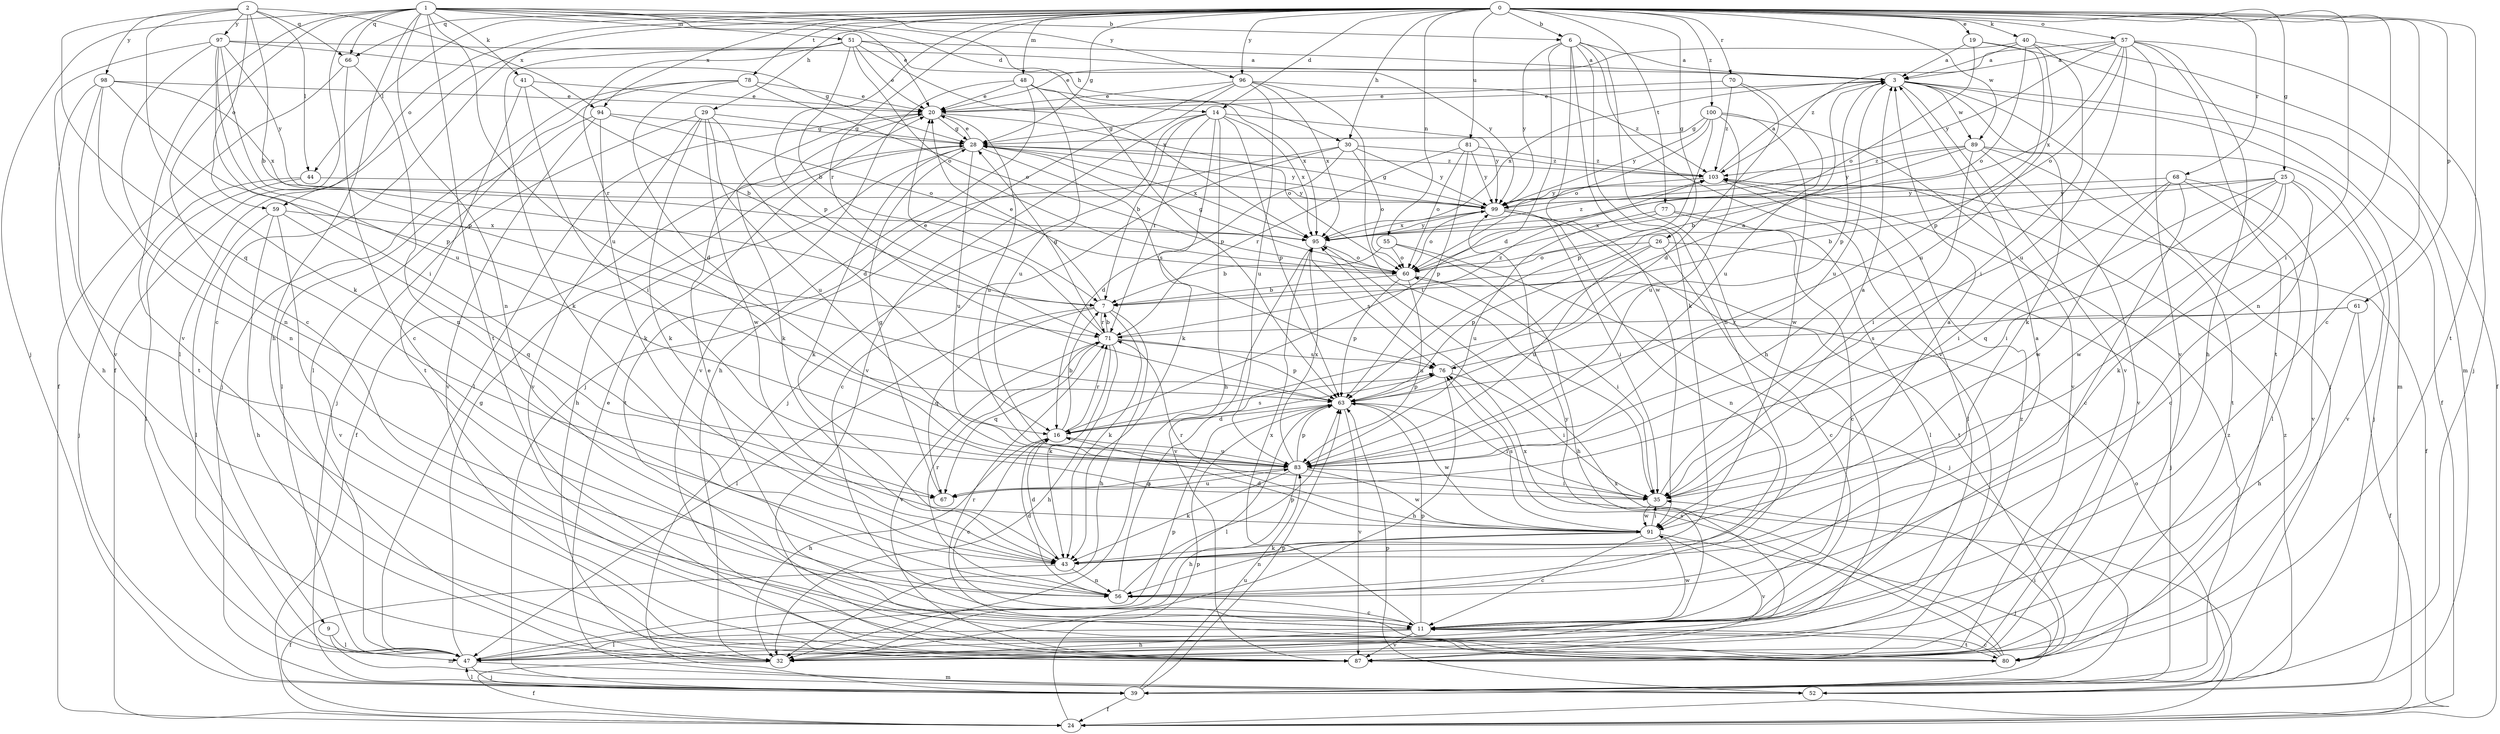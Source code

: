 strict digraph  {
0;
1;
2;
3;
6;
7;
9;
11;
14;
16;
19;
20;
24;
25;
26;
28;
29;
30;
32;
35;
39;
40;
41;
43;
44;
47;
48;
51;
52;
55;
56;
57;
59;
60;
61;
63;
66;
67;
68;
70;
71;
76;
77;
78;
80;
81;
83;
87;
89;
91;
94;
95;
96;
97;
98;
99;
100;
103;
0 -> 6  [label=b];
0 -> 9  [label=c];
0 -> 11  [label=c];
0 -> 14  [label=d];
0 -> 19  [label=e];
0 -> 25  [label=g];
0 -> 26  [label=g];
0 -> 28  [label=g];
0 -> 29  [label=h];
0 -> 30  [label=h];
0 -> 35  [label=i];
0 -> 40  [label=k];
0 -> 44  [label=l];
0 -> 48  [label=m];
0 -> 55  [label=n];
0 -> 56  [label=n];
0 -> 57  [label=o];
0 -> 59  [label=o];
0 -> 61  [label=p];
0 -> 63  [label=p];
0 -> 66  [label=q];
0 -> 68  [label=r];
0 -> 70  [label=r];
0 -> 71  [label=r];
0 -> 77  [label=t];
0 -> 78  [label=t];
0 -> 80  [label=t];
0 -> 81  [label=u];
0 -> 89  [label=w];
0 -> 94  [label=x];
0 -> 96  [label=y];
0 -> 100  [label=z];
1 -> 6  [label=b];
1 -> 11  [label=c];
1 -> 14  [label=d];
1 -> 20  [label=e];
1 -> 24  [label=f];
1 -> 30  [label=h];
1 -> 32  [label=h];
1 -> 39  [label=j];
1 -> 41  [label=k];
1 -> 51  [label=m];
1 -> 56  [label=n];
1 -> 66  [label=q];
1 -> 80  [label=t];
1 -> 83  [label=u];
1 -> 87  [label=v];
1 -> 96  [label=y];
2 -> 7  [label=b];
2 -> 43  [label=k];
2 -> 44  [label=l];
2 -> 59  [label=o];
2 -> 66  [label=q];
2 -> 67  [label=q];
2 -> 94  [label=x];
2 -> 97  [label=y];
2 -> 98  [label=y];
3 -> 20  [label=e];
3 -> 24  [label=f];
3 -> 39  [label=j];
3 -> 43  [label=k];
3 -> 52  [label=m];
3 -> 63  [label=p];
3 -> 83  [label=u];
3 -> 87  [label=v];
3 -> 89  [label=w];
3 -> 95  [label=x];
6 -> 3  [label=a];
6 -> 16  [label=d];
6 -> 32  [label=h];
6 -> 43  [label=k];
6 -> 56  [label=n];
6 -> 87  [label=v];
6 -> 91  [label=w];
6 -> 99  [label=y];
7 -> 20  [label=e];
7 -> 32  [label=h];
7 -> 43  [label=k];
7 -> 47  [label=l];
7 -> 67  [label=q];
7 -> 71  [label=r];
9 -> 47  [label=l];
9 -> 52  [label=m];
11 -> 20  [label=e];
11 -> 32  [label=h];
11 -> 47  [label=l];
11 -> 63  [label=p];
11 -> 80  [label=t];
11 -> 87  [label=v];
11 -> 91  [label=w];
11 -> 95  [label=x];
11 -> 99  [label=y];
14 -> 7  [label=b];
14 -> 28  [label=g];
14 -> 32  [label=h];
14 -> 39  [label=j];
14 -> 43  [label=k];
14 -> 63  [label=p];
14 -> 71  [label=r];
14 -> 95  [label=x];
14 -> 99  [label=y];
16 -> 7  [label=b];
16 -> 11  [label=c];
16 -> 32  [label=h];
16 -> 71  [label=r];
16 -> 76  [label=s];
16 -> 83  [label=u];
19 -> 3  [label=a];
19 -> 52  [label=m];
19 -> 60  [label=o];
19 -> 63  [label=p];
20 -> 28  [label=g];
20 -> 43  [label=k];
20 -> 47  [label=l];
20 -> 60  [label=o];
20 -> 83  [label=u];
24 -> 63  [label=p];
24 -> 95  [label=x];
25 -> 7  [label=b];
25 -> 11  [label=c];
25 -> 35  [label=i];
25 -> 43  [label=k];
25 -> 67  [label=q];
25 -> 87  [label=v];
25 -> 91  [label=w];
25 -> 99  [label=y];
26 -> 11  [label=c];
26 -> 39  [label=j];
26 -> 60  [label=o];
26 -> 63  [label=p];
26 -> 83  [label=u];
28 -> 20  [label=e];
28 -> 24  [label=f];
28 -> 32  [label=h];
28 -> 43  [label=k];
28 -> 76  [label=s];
28 -> 83  [label=u];
28 -> 95  [label=x];
28 -> 99  [label=y];
28 -> 103  [label=z];
29 -> 16  [label=d];
29 -> 28  [label=g];
29 -> 39  [label=j];
29 -> 43  [label=k];
29 -> 83  [label=u];
29 -> 87  [label=v];
29 -> 91  [label=w];
30 -> 11  [label=c];
30 -> 16  [label=d];
30 -> 60  [label=o];
30 -> 80  [label=t];
30 -> 99  [label=y];
30 -> 103  [label=z];
32 -> 24  [label=f];
35 -> 3  [label=a];
35 -> 91  [label=w];
39 -> 24  [label=f];
39 -> 47  [label=l];
39 -> 63  [label=p];
39 -> 83  [label=u];
39 -> 103  [label=z];
40 -> 3  [label=a];
40 -> 20  [label=e];
40 -> 24  [label=f];
40 -> 35  [label=i];
40 -> 60  [label=o];
40 -> 83  [label=u];
41 -> 7  [label=b];
41 -> 20  [label=e];
41 -> 35  [label=i];
41 -> 80  [label=t];
43 -> 3  [label=a];
43 -> 16  [label=d];
43 -> 24  [label=f];
43 -> 56  [label=n];
44 -> 39  [label=j];
44 -> 47  [label=l];
44 -> 99  [label=y];
47 -> 28  [label=g];
47 -> 39  [label=j];
47 -> 52  [label=m];
47 -> 63  [label=p];
47 -> 103  [label=z];
48 -> 20  [label=e];
48 -> 32  [label=h];
48 -> 63  [label=p];
48 -> 83  [label=u];
48 -> 87  [label=v];
48 -> 95  [label=x];
51 -> 3  [label=a];
51 -> 7  [label=b];
51 -> 20  [label=e];
51 -> 43  [label=k];
51 -> 47  [label=l];
51 -> 60  [label=o];
51 -> 71  [label=r];
51 -> 95  [label=x];
51 -> 99  [label=y];
52 -> 20  [label=e];
52 -> 60  [label=o];
52 -> 63  [label=p];
52 -> 103  [label=z];
55 -> 7  [label=b];
55 -> 32  [label=h];
55 -> 39  [label=j];
55 -> 60  [label=o];
56 -> 3  [label=a];
56 -> 11  [label=c];
56 -> 16  [label=d];
56 -> 63  [label=p];
56 -> 71  [label=r];
56 -> 76  [label=s];
57 -> 3  [label=a];
57 -> 32  [label=h];
57 -> 39  [label=j];
57 -> 60  [label=o];
57 -> 80  [label=t];
57 -> 83  [label=u];
57 -> 87  [label=v];
57 -> 95  [label=x];
57 -> 99  [label=y];
57 -> 103  [label=z];
59 -> 32  [label=h];
59 -> 47  [label=l];
59 -> 67  [label=q];
59 -> 87  [label=v];
59 -> 95  [label=x];
60 -> 7  [label=b];
60 -> 28  [label=g];
60 -> 35  [label=i];
60 -> 63  [label=p];
60 -> 83  [label=u];
61 -> 24  [label=f];
61 -> 32  [label=h];
61 -> 71  [label=r];
61 -> 76  [label=s];
63 -> 16  [label=d];
63 -> 35  [label=i];
63 -> 47  [label=l];
63 -> 87  [label=v];
63 -> 91  [label=w];
66 -> 11  [label=c];
66 -> 24  [label=f];
66 -> 56  [label=n];
67 -> 28  [label=g];
67 -> 83  [label=u];
68 -> 11  [label=c];
68 -> 35  [label=i];
68 -> 47  [label=l];
68 -> 87  [label=v];
68 -> 91  [label=w];
68 -> 99  [label=y];
70 -> 16  [label=d];
70 -> 20  [label=e];
70 -> 83  [label=u];
70 -> 103  [label=z];
71 -> 7  [label=b];
71 -> 20  [label=e];
71 -> 28  [label=g];
71 -> 32  [label=h];
71 -> 43  [label=k];
71 -> 63  [label=p];
71 -> 67  [label=q];
71 -> 76  [label=s];
71 -> 87  [label=v];
71 -> 103  [label=z];
76 -> 3  [label=a];
76 -> 32  [label=h];
76 -> 35  [label=i];
76 -> 63  [label=p];
77 -> 11  [label=c];
77 -> 47  [label=l];
77 -> 83  [label=u];
77 -> 95  [label=x];
78 -> 16  [label=d];
78 -> 20  [label=e];
78 -> 39  [label=j];
78 -> 47  [label=l];
78 -> 60  [label=o];
80 -> 11  [label=c];
80 -> 35  [label=i];
80 -> 71  [label=r];
80 -> 76  [label=s];
80 -> 95  [label=x];
81 -> 60  [label=o];
81 -> 63  [label=p];
81 -> 71  [label=r];
81 -> 99  [label=y];
81 -> 103  [label=z];
83 -> 32  [label=h];
83 -> 35  [label=i];
83 -> 43  [label=k];
83 -> 63  [label=p];
83 -> 67  [label=q];
83 -> 91  [label=w];
83 -> 95  [label=x];
89 -> 7  [label=b];
89 -> 35  [label=i];
89 -> 39  [label=j];
89 -> 80  [label=t];
89 -> 87  [label=v];
89 -> 99  [label=y];
89 -> 103  [label=z];
91 -> 11  [label=c];
91 -> 16  [label=d];
91 -> 35  [label=i];
91 -> 39  [label=j];
91 -> 43  [label=k];
91 -> 56  [label=n];
91 -> 71  [label=r];
91 -> 76  [label=s];
91 -> 87  [label=v];
94 -> 28  [label=g];
94 -> 43  [label=k];
94 -> 47  [label=l];
94 -> 60  [label=o];
94 -> 87  [label=v];
95 -> 60  [label=o];
95 -> 76  [label=s];
95 -> 87  [label=v];
95 -> 99  [label=y];
95 -> 103  [label=z];
96 -> 20  [label=e];
96 -> 35  [label=i];
96 -> 39  [label=j];
96 -> 83  [label=u];
96 -> 87  [label=v];
96 -> 95  [label=x];
96 -> 103  [label=z];
97 -> 3  [label=a];
97 -> 28  [label=g];
97 -> 35  [label=i];
97 -> 56  [label=n];
97 -> 63  [label=p];
97 -> 83  [label=u];
97 -> 87  [label=v];
97 -> 99  [label=y];
98 -> 20  [label=e];
98 -> 32  [label=h];
98 -> 56  [label=n];
98 -> 63  [label=p];
98 -> 80  [label=t];
98 -> 95  [label=x];
99 -> 28  [label=g];
99 -> 35  [label=i];
99 -> 56  [label=n];
99 -> 60  [label=o];
99 -> 80  [label=t];
99 -> 95  [label=x];
100 -> 28  [label=g];
100 -> 60  [label=o];
100 -> 63  [label=p];
100 -> 83  [label=u];
100 -> 87  [label=v];
100 -> 91  [label=w];
100 -> 99  [label=y];
103 -> 3  [label=a];
103 -> 24  [label=f];
103 -> 47  [label=l];
103 -> 99  [label=y];
}
